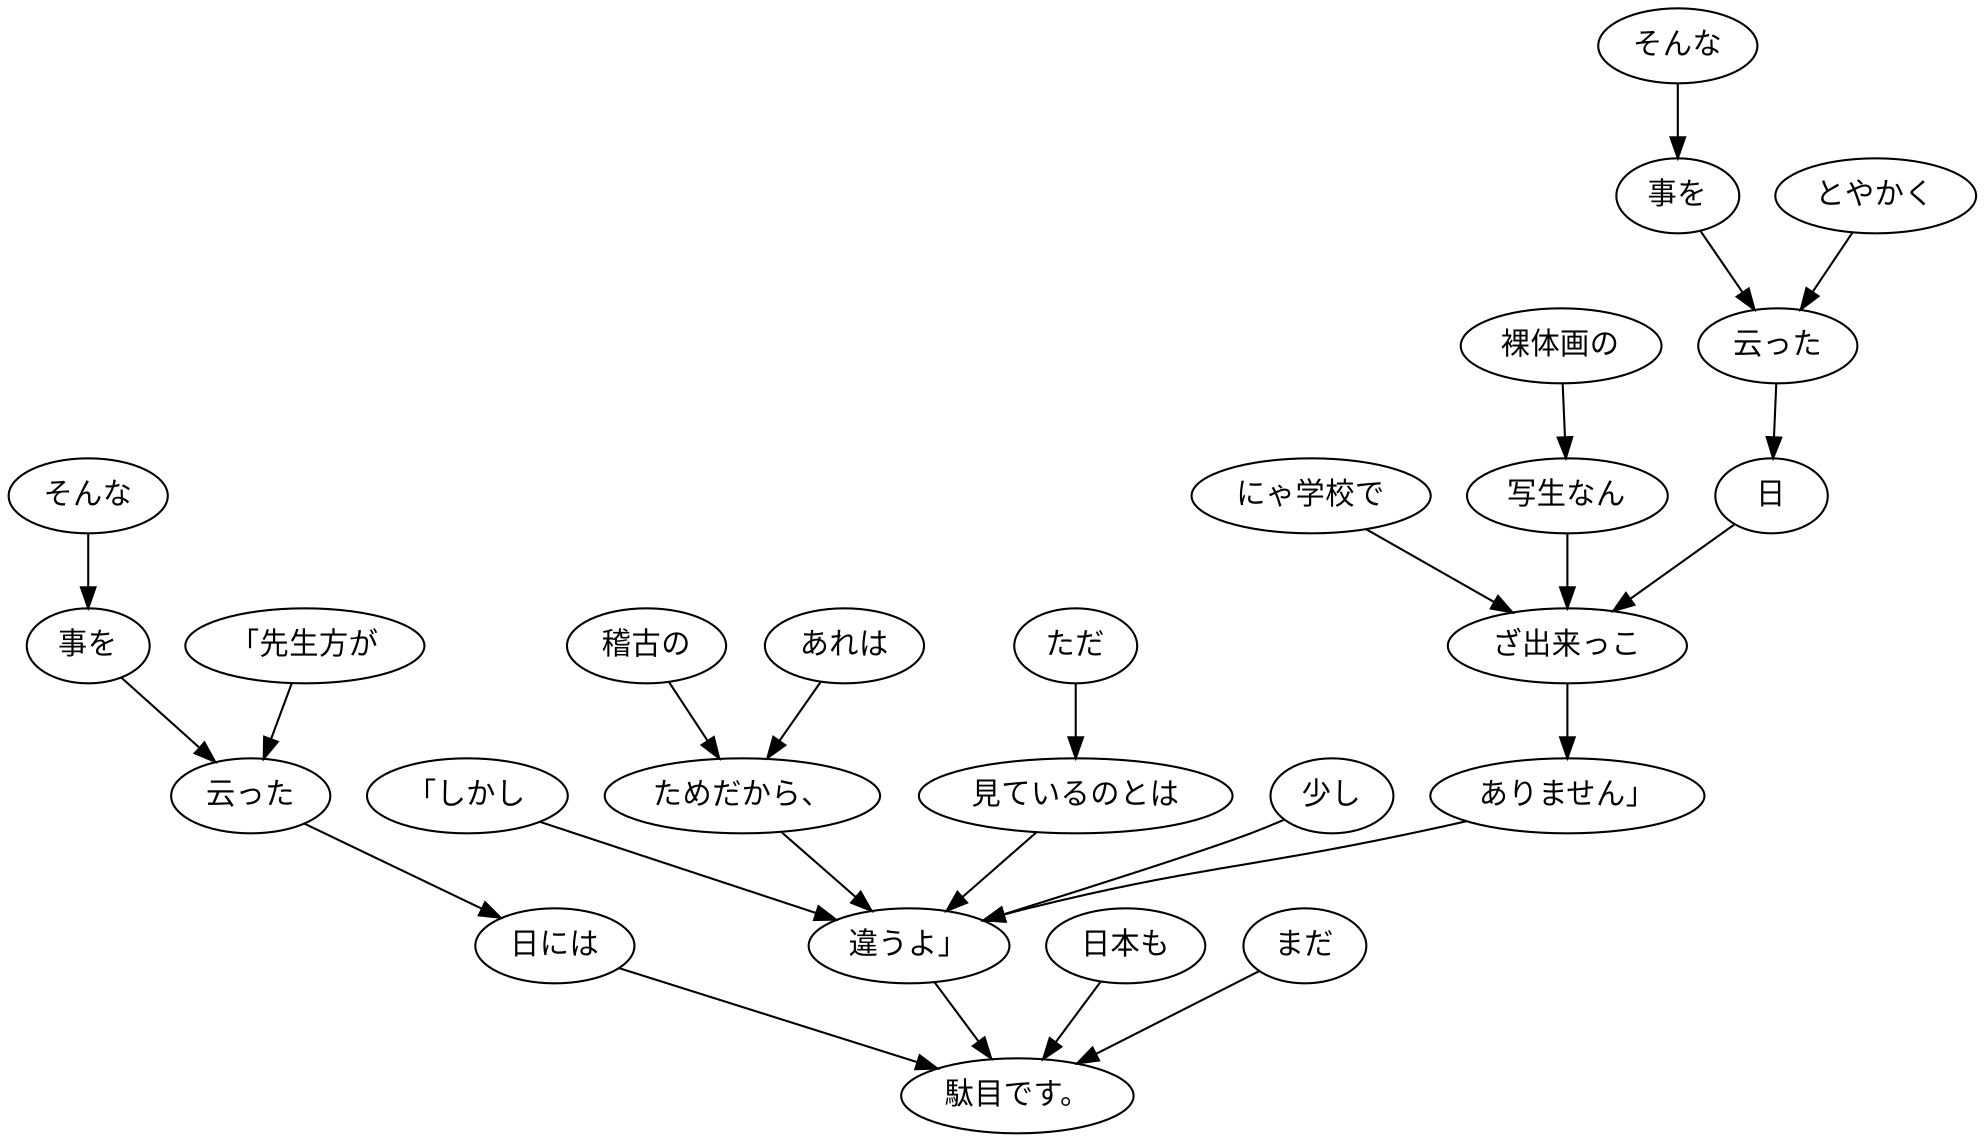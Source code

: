 digraph graph3777 {
	node0 [label="そんな"];
	node1 [label="事を"];
	node2 [label="とやかく"];
	node3 [label="云った"];
	node4 [label="日"];
	node5 [label="にゃ学校で"];
	node6 [label="裸体画の"];
	node7 [label="写生なん"];
	node8 [label="ざ出来っこ"];
	node9 [label="ありません」"];
	node10 [label="「しかし"];
	node11 [label="あれは"];
	node12 [label="稽古の"];
	node13 [label="ためだから、"];
	node14 [label="ただ"];
	node15 [label="見ているのとは"];
	node16 [label="少し"];
	node17 [label="違うよ」"];
	node18 [label="「先生方が"];
	node19 [label="そんな"];
	node20 [label="事を"];
	node21 [label="云った"];
	node22 [label="日には"];
	node23 [label="日本も"];
	node24 [label="まだ"];
	node25 [label="駄目です。"];
	node0 -> node1;
	node1 -> node3;
	node2 -> node3;
	node3 -> node4;
	node4 -> node8;
	node5 -> node8;
	node6 -> node7;
	node7 -> node8;
	node8 -> node9;
	node9 -> node17;
	node10 -> node17;
	node11 -> node13;
	node12 -> node13;
	node13 -> node17;
	node14 -> node15;
	node15 -> node17;
	node16 -> node17;
	node17 -> node25;
	node18 -> node21;
	node19 -> node20;
	node20 -> node21;
	node21 -> node22;
	node22 -> node25;
	node23 -> node25;
	node24 -> node25;
}
